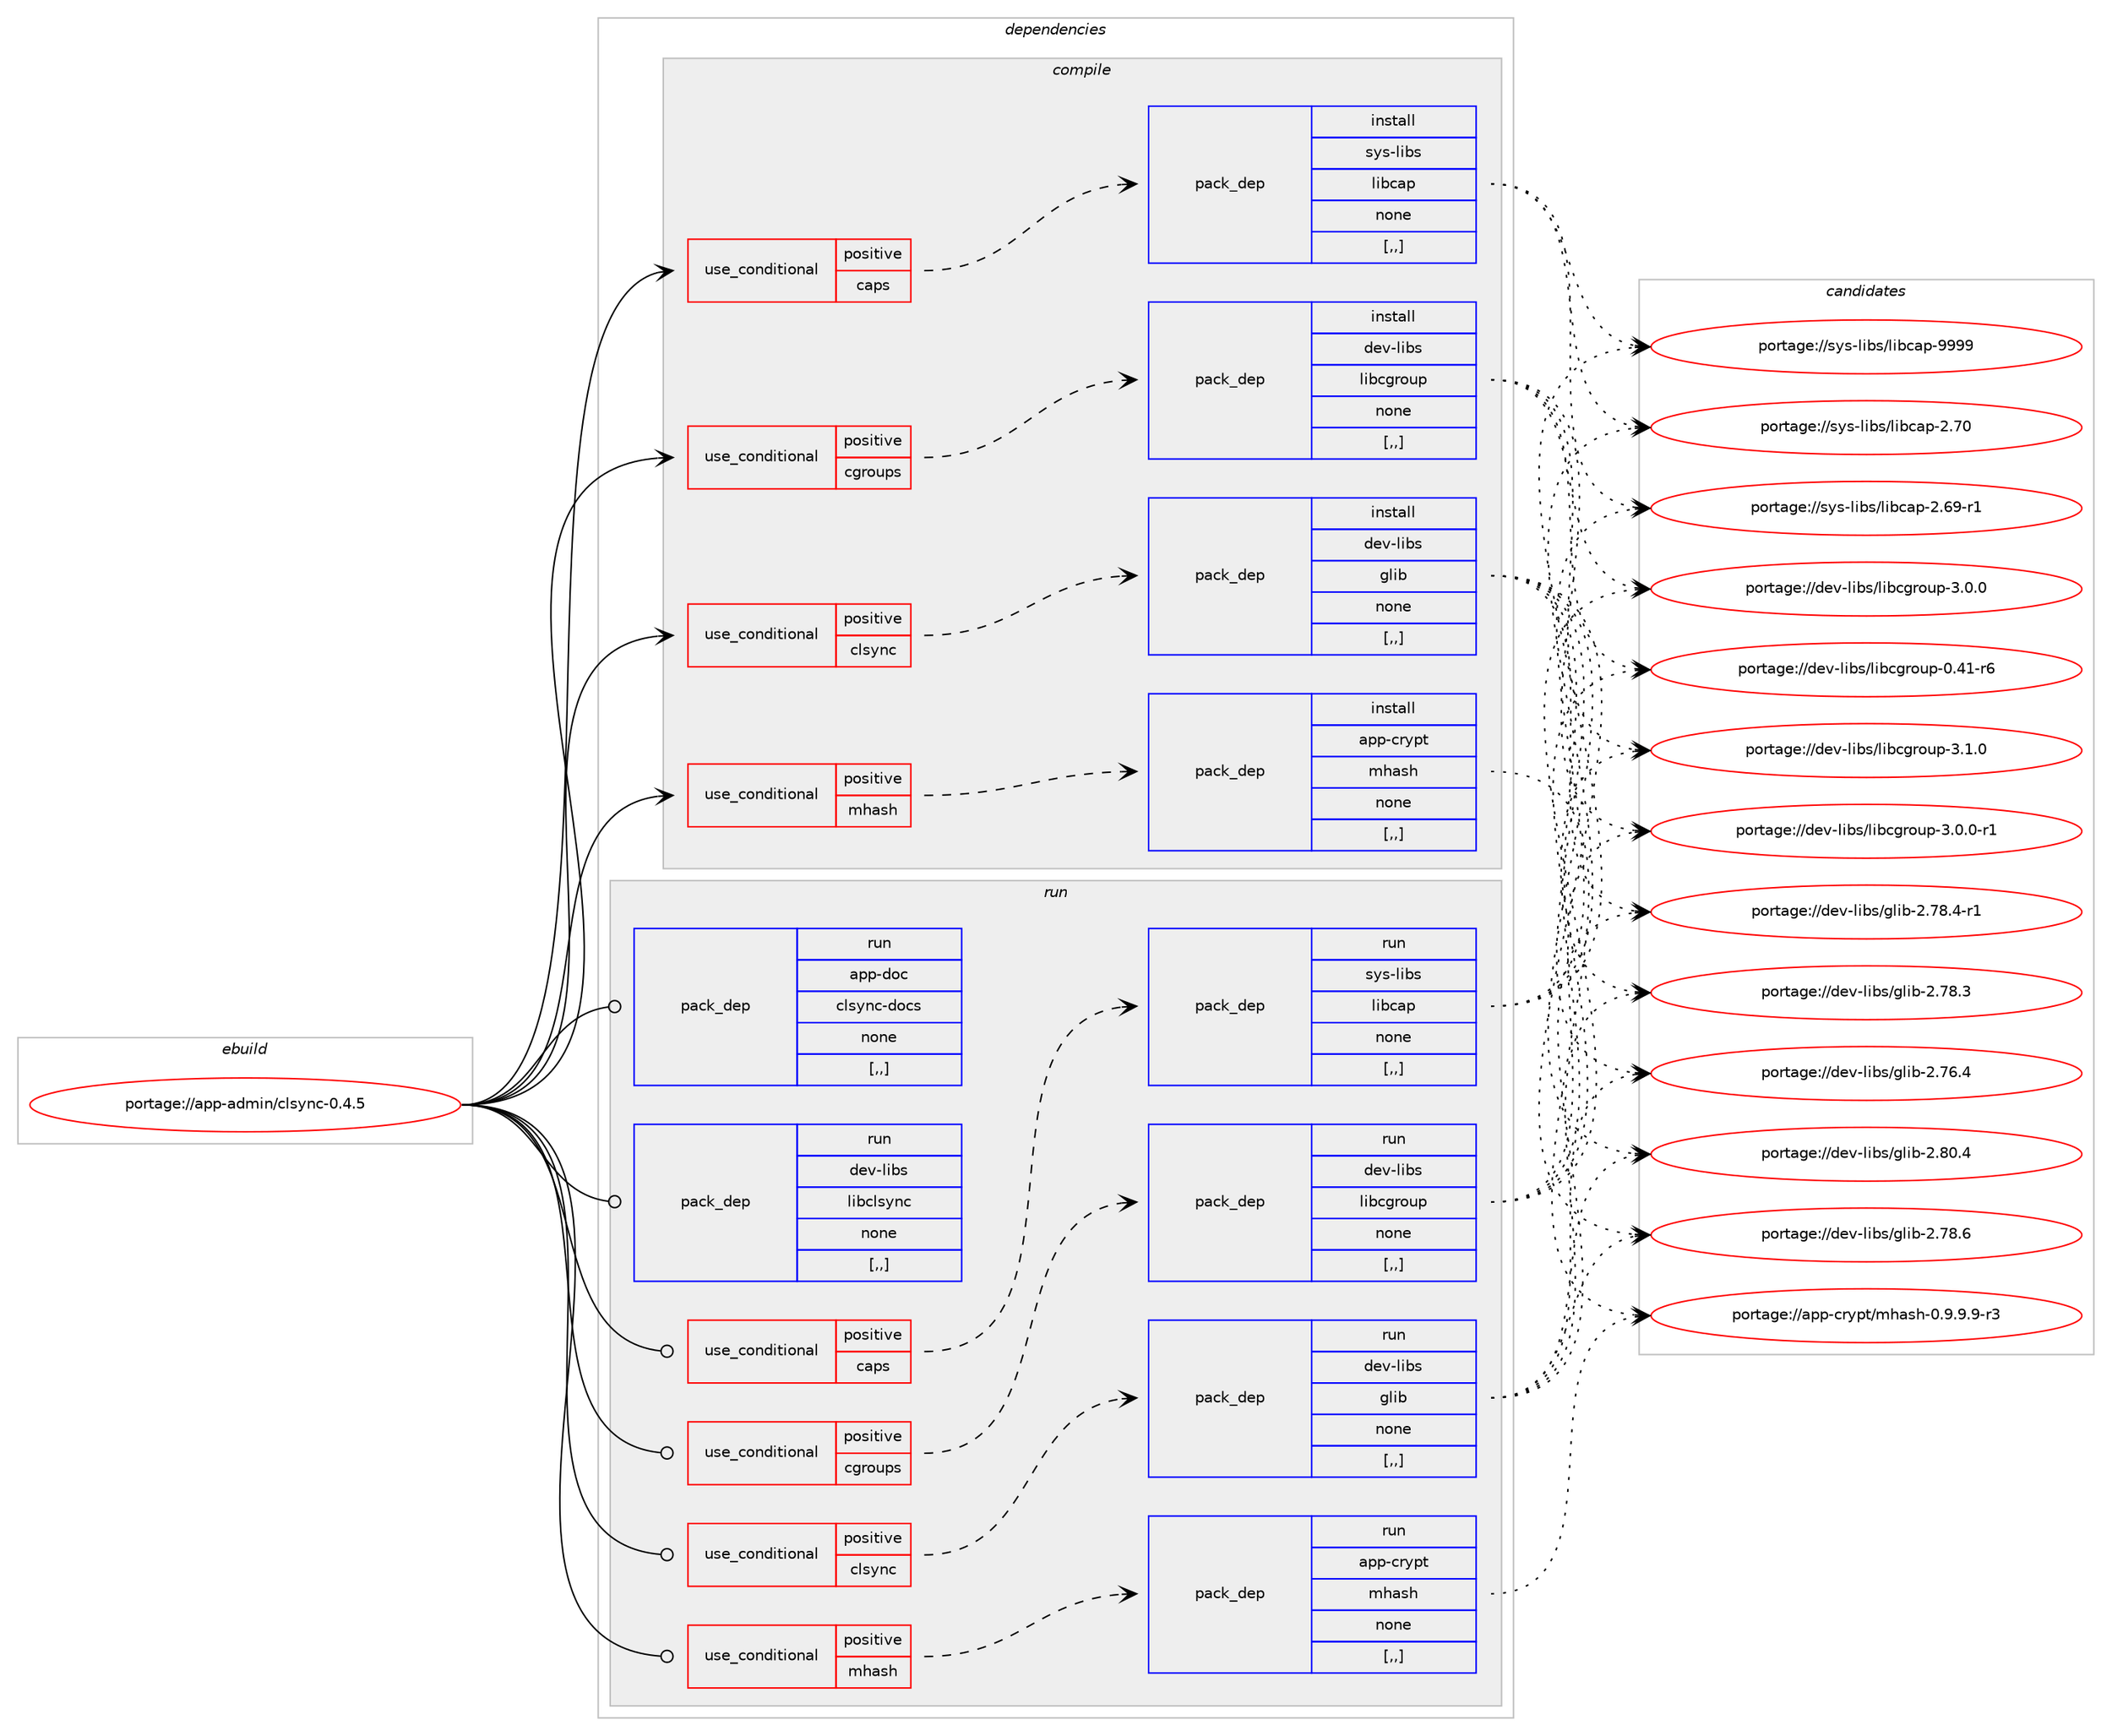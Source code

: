 digraph prolog {

# *************
# Graph options
# *************

newrank=true;
concentrate=true;
compound=true;
graph [rankdir=LR,fontname=Helvetica,fontsize=10,ranksep=1.5];#, ranksep=2.5, nodesep=0.2];
edge  [arrowhead=vee];
node  [fontname=Helvetica,fontsize=10];

# **********
# The ebuild
# **********

subgraph cluster_leftcol {
color=gray;
label=<<i>ebuild</i>>;
id [label="portage://app-admin/clsync-0.4.5", color=red, width=4, href="../app-admin/clsync-0.4.5.svg"];
}

# ****************
# The dependencies
# ****************

subgraph cluster_midcol {
color=gray;
label=<<i>dependencies</i>>;
subgraph cluster_compile {
fillcolor="#eeeeee";
style=filled;
label=<<i>compile</i>>;
subgraph cond130101 {
dependency495454 [label=<<TABLE BORDER="0" CELLBORDER="1" CELLSPACING="0" CELLPADDING="4"><TR><TD ROWSPAN="3" CELLPADDING="10">use_conditional</TD></TR><TR><TD>positive</TD></TR><TR><TD>caps</TD></TR></TABLE>>, shape=none, color=red];
subgraph pack361748 {
dependency495455 [label=<<TABLE BORDER="0" CELLBORDER="1" CELLSPACING="0" CELLPADDING="4" WIDTH="220"><TR><TD ROWSPAN="6" CELLPADDING="30">pack_dep</TD></TR><TR><TD WIDTH="110">install</TD></TR><TR><TD>sys-libs</TD></TR><TR><TD>libcap</TD></TR><TR><TD>none</TD></TR><TR><TD>[,,]</TD></TR></TABLE>>, shape=none, color=blue];
}
dependency495454:e -> dependency495455:w [weight=20,style="dashed",arrowhead="vee"];
}
id:e -> dependency495454:w [weight=20,style="solid",arrowhead="vee"];
subgraph cond130102 {
dependency495456 [label=<<TABLE BORDER="0" CELLBORDER="1" CELLSPACING="0" CELLPADDING="4"><TR><TD ROWSPAN="3" CELLPADDING="10">use_conditional</TD></TR><TR><TD>positive</TD></TR><TR><TD>cgroups</TD></TR></TABLE>>, shape=none, color=red];
subgraph pack361749 {
dependency495457 [label=<<TABLE BORDER="0" CELLBORDER="1" CELLSPACING="0" CELLPADDING="4" WIDTH="220"><TR><TD ROWSPAN="6" CELLPADDING="30">pack_dep</TD></TR><TR><TD WIDTH="110">install</TD></TR><TR><TD>dev-libs</TD></TR><TR><TD>libcgroup</TD></TR><TR><TD>none</TD></TR><TR><TD>[,,]</TD></TR></TABLE>>, shape=none, color=blue];
}
dependency495456:e -> dependency495457:w [weight=20,style="dashed",arrowhead="vee"];
}
id:e -> dependency495456:w [weight=20,style="solid",arrowhead="vee"];
subgraph cond130103 {
dependency495458 [label=<<TABLE BORDER="0" CELLBORDER="1" CELLSPACING="0" CELLPADDING="4"><TR><TD ROWSPAN="3" CELLPADDING="10">use_conditional</TD></TR><TR><TD>positive</TD></TR><TR><TD>clsync</TD></TR></TABLE>>, shape=none, color=red];
subgraph pack361750 {
dependency495459 [label=<<TABLE BORDER="0" CELLBORDER="1" CELLSPACING="0" CELLPADDING="4" WIDTH="220"><TR><TD ROWSPAN="6" CELLPADDING="30">pack_dep</TD></TR><TR><TD WIDTH="110">install</TD></TR><TR><TD>dev-libs</TD></TR><TR><TD>glib</TD></TR><TR><TD>none</TD></TR><TR><TD>[,,]</TD></TR></TABLE>>, shape=none, color=blue];
}
dependency495458:e -> dependency495459:w [weight=20,style="dashed",arrowhead="vee"];
}
id:e -> dependency495458:w [weight=20,style="solid",arrowhead="vee"];
subgraph cond130104 {
dependency495460 [label=<<TABLE BORDER="0" CELLBORDER="1" CELLSPACING="0" CELLPADDING="4"><TR><TD ROWSPAN="3" CELLPADDING="10">use_conditional</TD></TR><TR><TD>positive</TD></TR><TR><TD>mhash</TD></TR></TABLE>>, shape=none, color=red];
subgraph pack361751 {
dependency495461 [label=<<TABLE BORDER="0" CELLBORDER="1" CELLSPACING="0" CELLPADDING="4" WIDTH="220"><TR><TD ROWSPAN="6" CELLPADDING="30">pack_dep</TD></TR><TR><TD WIDTH="110">install</TD></TR><TR><TD>app-crypt</TD></TR><TR><TD>mhash</TD></TR><TR><TD>none</TD></TR><TR><TD>[,,]</TD></TR></TABLE>>, shape=none, color=blue];
}
dependency495460:e -> dependency495461:w [weight=20,style="dashed",arrowhead="vee"];
}
id:e -> dependency495460:w [weight=20,style="solid",arrowhead="vee"];
}
subgraph cluster_compileandrun {
fillcolor="#eeeeee";
style=filled;
label=<<i>compile and run</i>>;
}
subgraph cluster_run {
fillcolor="#eeeeee";
style=filled;
label=<<i>run</i>>;
subgraph cond130105 {
dependency495462 [label=<<TABLE BORDER="0" CELLBORDER="1" CELLSPACING="0" CELLPADDING="4"><TR><TD ROWSPAN="3" CELLPADDING="10">use_conditional</TD></TR><TR><TD>positive</TD></TR><TR><TD>caps</TD></TR></TABLE>>, shape=none, color=red];
subgraph pack361752 {
dependency495463 [label=<<TABLE BORDER="0" CELLBORDER="1" CELLSPACING="0" CELLPADDING="4" WIDTH="220"><TR><TD ROWSPAN="6" CELLPADDING="30">pack_dep</TD></TR><TR><TD WIDTH="110">run</TD></TR><TR><TD>sys-libs</TD></TR><TR><TD>libcap</TD></TR><TR><TD>none</TD></TR><TR><TD>[,,]</TD></TR></TABLE>>, shape=none, color=blue];
}
dependency495462:e -> dependency495463:w [weight=20,style="dashed",arrowhead="vee"];
}
id:e -> dependency495462:w [weight=20,style="solid",arrowhead="odot"];
subgraph cond130106 {
dependency495464 [label=<<TABLE BORDER="0" CELLBORDER="1" CELLSPACING="0" CELLPADDING="4"><TR><TD ROWSPAN="3" CELLPADDING="10">use_conditional</TD></TR><TR><TD>positive</TD></TR><TR><TD>cgroups</TD></TR></TABLE>>, shape=none, color=red];
subgraph pack361753 {
dependency495465 [label=<<TABLE BORDER="0" CELLBORDER="1" CELLSPACING="0" CELLPADDING="4" WIDTH="220"><TR><TD ROWSPAN="6" CELLPADDING="30">pack_dep</TD></TR><TR><TD WIDTH="110">run</TD></TR><TR><TD>dev-libs</TD></TR><TR><TD>libcgroup</TD></TR><TR><TD>none</TD></TR><TR><TD>[,,]</TD></TR></TABLE>>, shape=none, color=blue];
}
dependency495464:e -> dependency495465:w [weight=20,style="dashed",arrowhead="vee"];
}
id:e -> dependency495464:w [weight=20,style="solid",arrowhead="odot"];
subgraph cond130107 {
dependency495466 [label=<<TABLE BORDER="0" CELLBORDER="1" CELLSPACING="0" CELLPADDING="4"><TR><TD ROWSPAN="3" CELLPADDING="10">use_conditional</TD></TR><TR><TD>positive</TD></TR><TR><TD>clsync</TD></TR></TABLE>>, shape=none, color=red];
subgraph pack361754 {
dependency495467 [label=<<TABLE BORDER="0" CELLBORDER="1" CELLSPACING="0" CELLPADDING="4" WIDTH="220"><TR><TD ROWSPAN="6" CELLPADDING="30">pack_dep</TD></TR><TR><TD WIDTH="110">run</TD></TR><TR><TD>dev-libs</TD></TR><TR><TD>glib</TD></TR><TR><TD>none</TD></TR><TR><TD>[,,]</TD></TR></TABLE>>, shape=none, color=blue];
}
dependency495466:e -> dependency495467:w [weight=20,style="dashed",arrowhead="vee"];
}
id:e -> dependency495466:w [weight=20,style="solid",arrowhead="odot"];
subgraph cond130108 {
dependency495468 [label=<<TABLE BORDER="0" CELLBORDER="1" CELLSPACING="0" CELLPADDING="4"><TR><TD ROWSPAN="3" CELLPADDING="10">use_conditional</TD></TR><TR><TD>positive</TD></TR><TR><TD>mhash</TD></TR></TABLE>>, shape=none, color=red];
subgraph pack361755 {
dependency495469 [label=<<TABLE BORDER="0" CELLBORDER="1" CELLSPACING="0" CELLPADDING="4" WIDTH="220"><TR><TD ROWSPAN="6" CELLPADDING="30">pack_dep</TD></TR><TR><TD WIDTH="110">run</TD></TR><TR><TD>app-crypt</TD></TR><TR><TD>mhash</TD></TR><TR><TD>none</TD></TR><TR><TD>[,,]</TD></TR></TABLE>>, shape=none, color=blue];
}
dependency495468:e -> dependency495469:w [weight=20,style="dashed",arrowhead="vee"];
}
id:e -> dependency495468:w [weight=20,style="solid",arrowhead="odot"];
subgraph pack361756 {
dependency495470 [label=<<TABLE BORDER="0" CELLBORDER="1" CELLSPACING="0" CELLPADDING="4" WIDTH="220"><TR><TD ROWSPAN="6" CELLPADDING="30">pack_dep</TD></TR><TR><TD WIDTH="110">run</TD></TR><TR><TD>app-doc</TD></TR><TR><TD>clsync-docs</TD></TR><TR><TD>none</TD></TR><TR><TD>[,,]</TD></TR></TABLE>>, shape=none, color=blue];
}
id:e -> dependency495470:w [weight=20,style="solid",arrowhead="odot"];
subgraph pack361757 {
dependency495471 [label=<<TABLE BORDER="0" CELLBORDER="1" CELLSPACING="0" CELLPADDING="4" WIDTH="220"><TR><TD ROWSPAN="6" CELLPADDING="30">pack_dep</TD></TR><TR><TD WIDTH="110">run</TD></TR><TR><TD>dev-libs</TD></TR><TR><TD>libclsync</TD></TR><TR><TD>none</TD></TR><TR><TD>[,,]</TD></TR></TABLE>>, shape=none, color=blue];
}
id:e -> dependency495471:w [weight=20,style="solid",arrowhead="odot"];
}
}

# **************
# The candidates
# **************

subgraph cluster_choices {
rank=same;
color=gray;
label=<<i>candidates</i>>;

subgraph choice361748 {
color=black;
nodesep=1;
choice1151211154510810598115471081059899971124557575757 [label="portage://sys-libs/libcap-9999", color=red, width=4,href="../sys-libs/libcap-9999.svg"];
choice1151211154510810598115471081059899971124550465548 [label="portage://sys-libs/libcap-2.70", color=red, width=4,href="../sys-libs/libcap-2.70.svg"];
choice11512111545108105981154710810598999711245504654574511449 [label="portage://sys-libs/libcap-2.69-r1", color=red, width=4,href="../sys-libs/libcap-2.69-r1.svg"];
dependency495455:e -> choice1151211154510810598115471081059899971124557575757:w [style=dotted,weight="100"];
dependency495455:e -> choice1151211154510810598115471081059899971124550465548:w [style=dotted,weight="100"];
dependency495455:e -> choice11512111545108105981154710810598999711245504654574511449:w [style=dotted,weight="100"];
}
subgraph choice361749 {
color=black;
nodesep=1;
choice1001011184510810598115471081059899103114111117112455146494648 [label="portage://dev-libs/libcgroup-3.1.0", color=red, width=4,href="../dev-libs/libcgroup-3.1.0.svg"];
choice10010111845108105981154710810598991031141111171124551464846484511449 [label="portage://dev-libs/libcgroup-3.0.0-r1", color=red, width=4,href="../dev-libs/libcgroup-3.0.0-r1.svg"];
choice1001011184510810598115471081059899103114111117112455146484648 [label="portage://dev-libs/libcgroup-3.0.0", color=red, width=4,href="../dev-libs/libcgroup-3.0.0.svg"];
choice100101118451081059811547108105989910311411111711245484652494511454 [label="portage://dev-libs/libcgroup-0.41-r6", color=red, width=4,href="../dev-libs/libcgroup-0.41-r6.svg"];
dependency495457:e -> choice1001011184510810598115471081059899103114111117112455146494648:w [style=dotted,weight="100"];
dependency495457:e -> choice10010111845108105981154710810598991031141111171124551464846484511449:w [style=dotted,weight="100"];
dependency495457:e -> choice1001011184510810598115471081059899103114111117112455146484648:w [style=dotted,weight="100"];
dependency495457:e -> choice100101118451081059811547108105989910311411111711245484652494511454:w [style=dotted,weight="100"];
}
subgraph choice361750 {
color=black;
nodesep=1;
choice1001011184510810598115471031081059845504656484652 [label="portage://dev-libs/glib-2.80.4", color=red, width=4,href="../dev-libs/glib-2.80.4.svg"];
choice1001011184510810598115471031081059845504655564654 [label="portage://dev-libs/glib-2.78.6", color=red, width=4,href="../dev-libs/glib-2.78.6.svg"];
choice10010111845108105981154710310810598455046555646524511449 [label="portage://dev-libs/glib-2.78.4-r1", color=red, width=4,href="../dev-libs/glib-2.78.4-r1.svg"];
choice1001011184510810598115471031081059845504655564651 [label="portage://dev-libs/glib-2.78.3", color=red, width=4,href="../dev-libs/glib-2.78.3.svg"];
choice1001011184510810598115471031081059845504655544652 [label="portage://dev-libs/glib-2.76.4", color=red, width=4,href="../dev-libs/glib-2.76.4.svg"];
dependency495459:e -> choice1001011184510810598115471031081059845504656484652:w [style=dotted,weight="100"];
dependency495459:e -> choice1001011184510810598115471031081059845504655564654:w [style=dotted,weight="100"];
dependency495459:e -> choice10010111845108105981154710310810598455046555646524511449:w [style=dotted,weight="100"];
dependency495459:e -> choice1001011184510810598115471031081059845504655564651:w [style=dotted,weight="100"];
dependency495459:e -> choice1001011184510810598115471031081059845504655544652:w [style=dotted,weight="100"];
}
subgraph choice361751 {
color=black;
nodesep=1;
choice971121124599114121112116471091049711510445484657465746574511451 [label="portage://app-crypt/mhash-0.9.9.9-r3", color=red, width=4,href="../app-crypt/mhash-0.9.9.9-r3.svg"];
dependency495461:e -> choice971121124599114121112116471091049711510445484657465746574511451:w [style=dotted,weight="100"];
}
subgraph choice361752 {
color=black;
nodesep=1;
choice1151211154510810598115471081059899971124557575757 [label="portage://sys-libs/libcap-9999", color=red, width=4,href="../sys-libs/libcap-9999.svg"];
choice1151211154510810598115471081059899971124550465548 [label="portage://sys-libs/libcap-2.70", color=red, width=4,href="../sys-libs/libcap-2.70.svg"];
choice11512111545108105981154710810598999711245504654574511449 [label="portage://sys-libs/libcap-2.69-r1", color=red, width=4,href="../sys-libs/libcap-2.69-r1.svg"];
dependency495463:e -> choice1151211154510810598115471081059899971124557575757:w [style=dotted,weight="100"];
dependency495463:e -> choice1151211154510810598115471081059899971124550465548:w [style=dotted,weight="100"];
dependency495463:e -> choice11512111545108105981154710810598999711245504654574511449:w [style=dotted,weight="100"];
}
subgraph choice361753 {
color=black;
nodesep=1;
choice1001011184510810598115471081059899103114111117112455146494648 [label="portage://dev-libs/libcgroup-3.1.0", color=red, width=4,href="../dev-libs/libcgroup-3.1.0.svg"];
choice10010111845108105981154710810598991031141111171124551464846484511449 [label="portage://dev-libs/libcgroup-3.0.0-r1", color=red, width=4,href="../dev-libs/libcgroup-3.0.0-r1.svg"];
choice1001011184510810598115471081059899103114111117112455146484648 [label="portage://dev-libs/libcgroup-3.0.0", color=red, width=4,href="../dev-libs/libcgroup-3.0.0.svg"];
choice100101118451081059811547108105989910311411111711245484652494511454 [label="portage://dev-libs/libcgroup-0.41-r6", color=red, width=4,href="../dev-libs/libcgroup-0.41-r6.svg"];
dependency495465:e -> choice1001011184510810598115471081059899103114111117112455146494648:w [style=dotted,weight="100"];
dependency495465:e -> choice10010111845108105981154710810598991031141111171124551464846484511449:w [style=dotted,weight="100"];
dependency495465:e -> choice1001011184510810598115471081059899103114111117112455146484648:w [style=dotted,weight="100"];
dependency495465:e -> choice100101118451081059811547108105989910311411111711245484652494511454:w [style=dotted,weight="100"];
}
subgraph choice361754 {
color=black;
nodesep=1;
choice1001011184510810598115471031081059845504656484652 [label="portage://dev-libs/glib-2.80.4", color=red, width=4,href="../dev-libs/glib-2.80.4.svg"];
choice1001011184510810598115471031081059845504655564654 [label="portage://dev-libs/glib-2.78.6", color=red, width=4,href="../dev-libs/glib-2.78.6.svg"];
choice10010111845108105981154710310810598455046555646524511449 [label="portage://dev-libs/glib-2.78.4-r1", color=red, width=4,href="../dev-libs/glib-2.78.4-r1.svg"];
choice1001011184510810598115471031081059845504655564651 [label="portage://dev-libs/glib-2.78.3", color=red, width=4,href="../dev-libs/glib-2.78.3.svg"];
choice1001011184510810598115471031081059845504655544652 [label="portage://dev-libs/glib-2.76.4", color=red, width=4,href="../dev-libs/glib-2.76.4.svg"];
dependency495467:e -> choice1001011184510810598115471031081059845504656484652:w [style=dotted,weight="100"];
dependency495467:e -> choice1001011184510810598115471031081059845504655564654:w [style=dotted,weight="100"];
dependency495467:e -> choice10010111845108105981154710310810598455046555646524511449:w [style=dotted,weight="100"];
dependency495467:e -> choice1001011184510810598115471031081059845504655564651:w [style=dotted,weight="100"];
dependency495467:e -> choice1001011184510810598115471031081059845504655544652:w [style=dotted,weight="100"];
}
subgraph choice361755 {
color=black;
nodesep=1;
choice971121124599114121112116471091049711510445484657465746574511451 [label="portage://app-crypt/mhash-0.9.9.9-r3", color=red, width=4,href="../app-crypt/mhash-0.9.9.9-r3.svg"];
dependency495469:e -> choice971121124599114121112116471091049711510445484657465746574511451:w [style=dotted,weight="100"];
}
subgraph choice361756 {
color=black;
nodesep=1;
}
subgraph choice361757 {
color=black;
nodesep=1;
}
}

}
